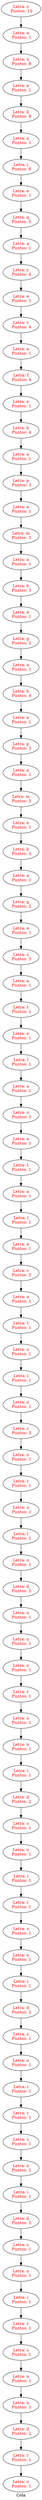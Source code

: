 digraph ListaS{
label= "Cola"
	node [fontcolor="red", height=0.5, color="black"]
	edge [color="black", dir=fordware]
nodo2032516428[label="Letra: z\n Puntos: 10"];
nodo2032516428->nodo1515809975;
nodo1515809975[label="Letra: a\n Puntos: 1"];
nodo1515809975->nodo535665319;
nodo535665319[label="Letra: x\n Puntos: 8"];
nodo535665319->nodo696222040;
nodo696222040[label="Letra: e\n Puntos: 1"];
nodo696222040->nodo2112128742;
nodo2112128742[label="Letra: ñ\n Puntos: 8"];
nodo2112128742->nodo1825141049;
nodo1825141049[label="Letra: a\n Puntos: 1"];
nodo1825141049->nodo520287909;
nodo520287909[label="Letra: j\n Puntos: 8"];
nodo520287909->nodo1243791708;
nodo1243791708[label="Letra: e\n Puntos: 1"];
nodo1243791708->nodo321432904;
nodo321432904[label="Letra: q\n Puntos: 5"];
nodo321432904->nodo885999277;
nodo885999277[label="Letra: a\n Puntos: 1"];
nodo885999277->nodo1013983567;
nodo1013983567[label="Letra: y\n Puntos: 4"];
nodo1013983567->nodo1610885052;
nodo1610885052[label="Letra: e\n Puntos: 1"];
nodo1610885052->nodo915440665;
nodo915440665[label="Letra: v\n Puntos: 4"];
nodo915440665->nodo2015643208;
nodo2015643208[label="Letra: a\n Puntos: 1"];
nodo2015643208->nodo1168323154;
nodo1168323154[label="Letra: f\n Puntos: 4"];
nodo1168323154->nodo81511581;
nodo81511581[label="Letra: e\n Puntos: 1"];
nodo81511581->nodo911816787;
nodo911816787[label="Letra: h\n Puntos: 4"];
nodo911816787->nodo1821716182;
nodo1821716182[label="Letra: a\n Puntos: 1"];
nodo1821716182->nodo821600436;
nodo821600436[label="Letra: p\n Puntos: 3"];
nodo821600436->nodo1792894234;
nodo1792894234[label="Letra: e\n Puntos: 1"];
nodo1792894234->nodo364467122;
nodo364467122[label="Letra: m\n Puntos: 3"];
nodo364467122->nodo1344224333;
nodo1344224333[label="Letra: a\n Puntos: 1"];
nodo1344224333->nodo630709242;
nodo630709242[label="Letra: b\n Puntos: 3"];
nodo630709242->nodo618893287;
nodo618893287[label="Letra: e\n Puntos: 1"];
nodo618893287->nodo2073586698;
nodo2073586698[label="Letra: g\n Puntos: 2"];
nodo2073586698->nodo1380764256;
nodo1380764256[label="Letra: a\n Puntos: 1"];
nodo1380764256->nodo1226802136;
nodo1226802136[label="Letra: h\n Puntos: 4"];
nodo1226802136->nodo1908122027;
nodo1908122027[label="Letra: e\n Puntos: 1"];
nodo1908122027->nodo1241213866;
nodo1241213866[label="Letra: p\n Puntos: 3"];
nodo1241213866->nodo2110826303;
nodo2110826303[label="Letra: a\n Puntos: 1"];
nodo2110826303->nodo1214577182;
nodo1214577182[label="Letra: m\n Puntos: 3"];
nodo1214577182->nodo1686027328;
nodo1686027328[label="Letra: e\n Puntos: 1"];
nodo1686027328->nodo1992965470;
nodo1992965470[label="Letra: b\n Puntos: 3"];
nodo1992965470->nodo240883175;
nodo240883175[label="Letra: a\n Puntos: 1"];
nodo240883175->nodo1635793464;
nodo1635793464[label="Letra: g\n Puntos: 2"];
nodo1635793464->nodo1879901940;
nodo1879901940[label="Letra: e\n Puntos: 1"];
nodo1879901940->nodo1468724582;
nodo1468724582[label="Letra: c\n Puntos: 3"];
nodo1468724582->nodo86812381;
nodo86812381[label="Letra: a\n Puntos: 1"];
nodo86812381->nodo1704791482;
nodo1704791482[label="Letra: t\n Puntos: 1"];
nodo1704791482->nodo2101316955;
nodo2101316955[label="Letra: e\n Puntos: 1"];
nodo2101316955->nodo2099144287;
nodo2099144287[label="Letra: l\n Puntos: 1"];
nodo2099144287->nodo493108591;
nodo493108591[label="Letra: a\n Puntos: 1"];
nodo493108591->nodo278467492;
nodo278467492[label="Letra: c\n Puntos: 3"];
nodo278467492->nodo290263481;
nodo290263481[label="Letra: e\n Puntos: 1"];
nodo290263481->nodo535802193;
nodo535802193[label="Letra: t\n Puntos: 1"];
nodo535802193->nodo593262726;
nodo593262726[label="Letra: a\n Puntos: 1"];
nodo593262726->nodo2072005498;
nodo2072005498[label="Letra: l\n Puntos: 1"];
nodo2072005498->nodo45698410;
nodo45698410[label="Letra: e\n Puntos: 1"];
nodo45698410->nodo1623069013;
nodo1623069013[label="Letra: c\n Puntos: 3"];
nodo1623069013->nodo551996812;
nodo551996812[label="Letra: o\n Puntos: 1"];
nodo551996812->nodo1506056561;
nodo1506056561[label="Letra: t\n Puntos: 1"];
nodo1506056561->nodo299785534;
nodo299785534[label="Letra: o\n Puntos: 1"];
nodo299785534->nodo24822505;
nodo24822505[label="Letra: l\n Puntos: 1"];
nodo24822505->nodo392619495;
nodo392619495[label="Letra: o\n Puntos: 1"];
nodo392619495->nodo1779755371;
nodo1779755371[label="Letra: c\n Puntos: 3"];
nodo1779755371->nodo155217594;
nodo155217594[label="Letra: o\n Puntos: 1"];
nodo155217594->nodo1593481457;
nodo1593481457[label="Letra: t\n Puntos: 1"];
nodo1593481457->nodo2115176212;
nodo2115176212[label="Letra: o\n Puntos: 1"];
nodo2115176212->nodo855766540;
nodo855766540[label="Letra: l\n Puntos: 1"];
nodo855766540->nodo968780648;
nodo968780648[label="Letra: o\n Puntos: 1"];
nodo968780648->nodo856244670;
nodo856244670[label="Letra: d\n Puntos: 2"];
nodo856244670->nodo1430575980;
nodo1430575980[label="Letra: o\n Puntos: 1"];
nodo1430575980->nodo1766450782;
nodo1766450782[label="Letra: u\n Puntos: 1"];
nodo1766450782->nodo593896756;
nodo593896756[label="Letra: o\n Puntos: 1"];
nodo593896756->nodo1520141399;
nodo1520141399[label="Letra: r\n Puntos: 1"];
nodo1520141399->nodo704097235;
nodo704097235[label="Letra: o\n Puntos: 1"];
nodo704097235->nodo262853541;
nodo262853541[label="Letra: n\n Puntos: 1"];
nodo262853541->nodo494340321;
nodo494340321[label="Letra: i\n Puntos: 1"];
nodo494340321->nodo457739812;
nodo457739812[label="Letra: d\n Puntos: 2"];
nodo457739812->nodo267716525;
nodo267716525[label="Letra: s\n Puntos: 1"];
nodo267716525->nodo1444665869;
nodo1444665869[label="Letra: u\n Puntos: 1"];
nodo1444665869->nodo1938743343;
nodo1938743343[label="Letra: i\n Puntos: 1"];
nodo1938743343->nodo745040340;
nodo745040340[label="Letra: r\n Puntos: 1"];
nodo745040340->nodo193448859;
nodo193448859[label="Letra: s\n Puntos: 1"];
nodo193448859->nodo63222612;
nodo63222612[label="Letra: n\n Puntos: 1"];
nodo63222612->nodo131052699;
nodo131052699[label="Letra: i\n Puntos: 1"];
nodo131052699->nodo1753635711;
nodo1753635711[label="Letra: d\n Puntos: 2"];
nodo1753635711->nodo1567137511;
nodo1567137511[label="Letra: s\n Puntos: 1"];
nodo1567137511->nodo2073090061;
nodo2073090061[label="Letra: u\n Puntos: 1"];
nodo2073090061->nodo25280648;
nodo25280648[label="Letra: i\n Puntos: 1"];
nodo25280648->nodo1535520356;
nodo1535520356[label="Letra: r\n Puntos: 1"];
nodo1535520356->nodo1107299413;
nodo1107299413[label="Letra: s\n Puntos: 1"];
nodo1107299413->nodo1059976360;
nodo1059976360[label="Letra: n\n Puntos: 1"];
nodo1059976360->nodo807921221;
nodo807921221[label="Letra: i\n Puntos: 1"];
nodo807921221->nodo1513626411;
nodo1513626411[label="Letra: d\n Puntos: 2"];
nodo1513626411->nodo412665501;
nodo412665501[label="Letra: s\n Puntos: 1"];
nodo412665501->nodo1220606354;
nodo1220606354[label="Letra: u\n Puntos: 1"];
nodo1220606354->nodo1205484289;
nodo1205484289[label="Letra: i\n Puntos: 1"];
nodo1205484289->nodo1562476946;
nodo1562476946[label="Letra: r\n Puntos: 1"];
nodo1562476946->nodo55777413;
nodo55777413[label="Letra: s\n Puntos: 1"];
nodo55777413->nodo1284537620;
nodo1284537620[label="Letra: n\n Puntos: 1"];
nodo1284537620->nodo1518622132;
nodo1518622132[label="Letra: n\n Puntos: 1"];
nodo1518622132->nodo192442983;
nodo192442983[label="Letra: d\n Puntos: 2"];
nodo192442983->nodo276092093;
nodo276092093[label="Letra: r\n Puntos: 1"];
nodo276092093->nodo1598251898;
nodo1598251898[label="Letra: u\n Puntos: 1"];

}